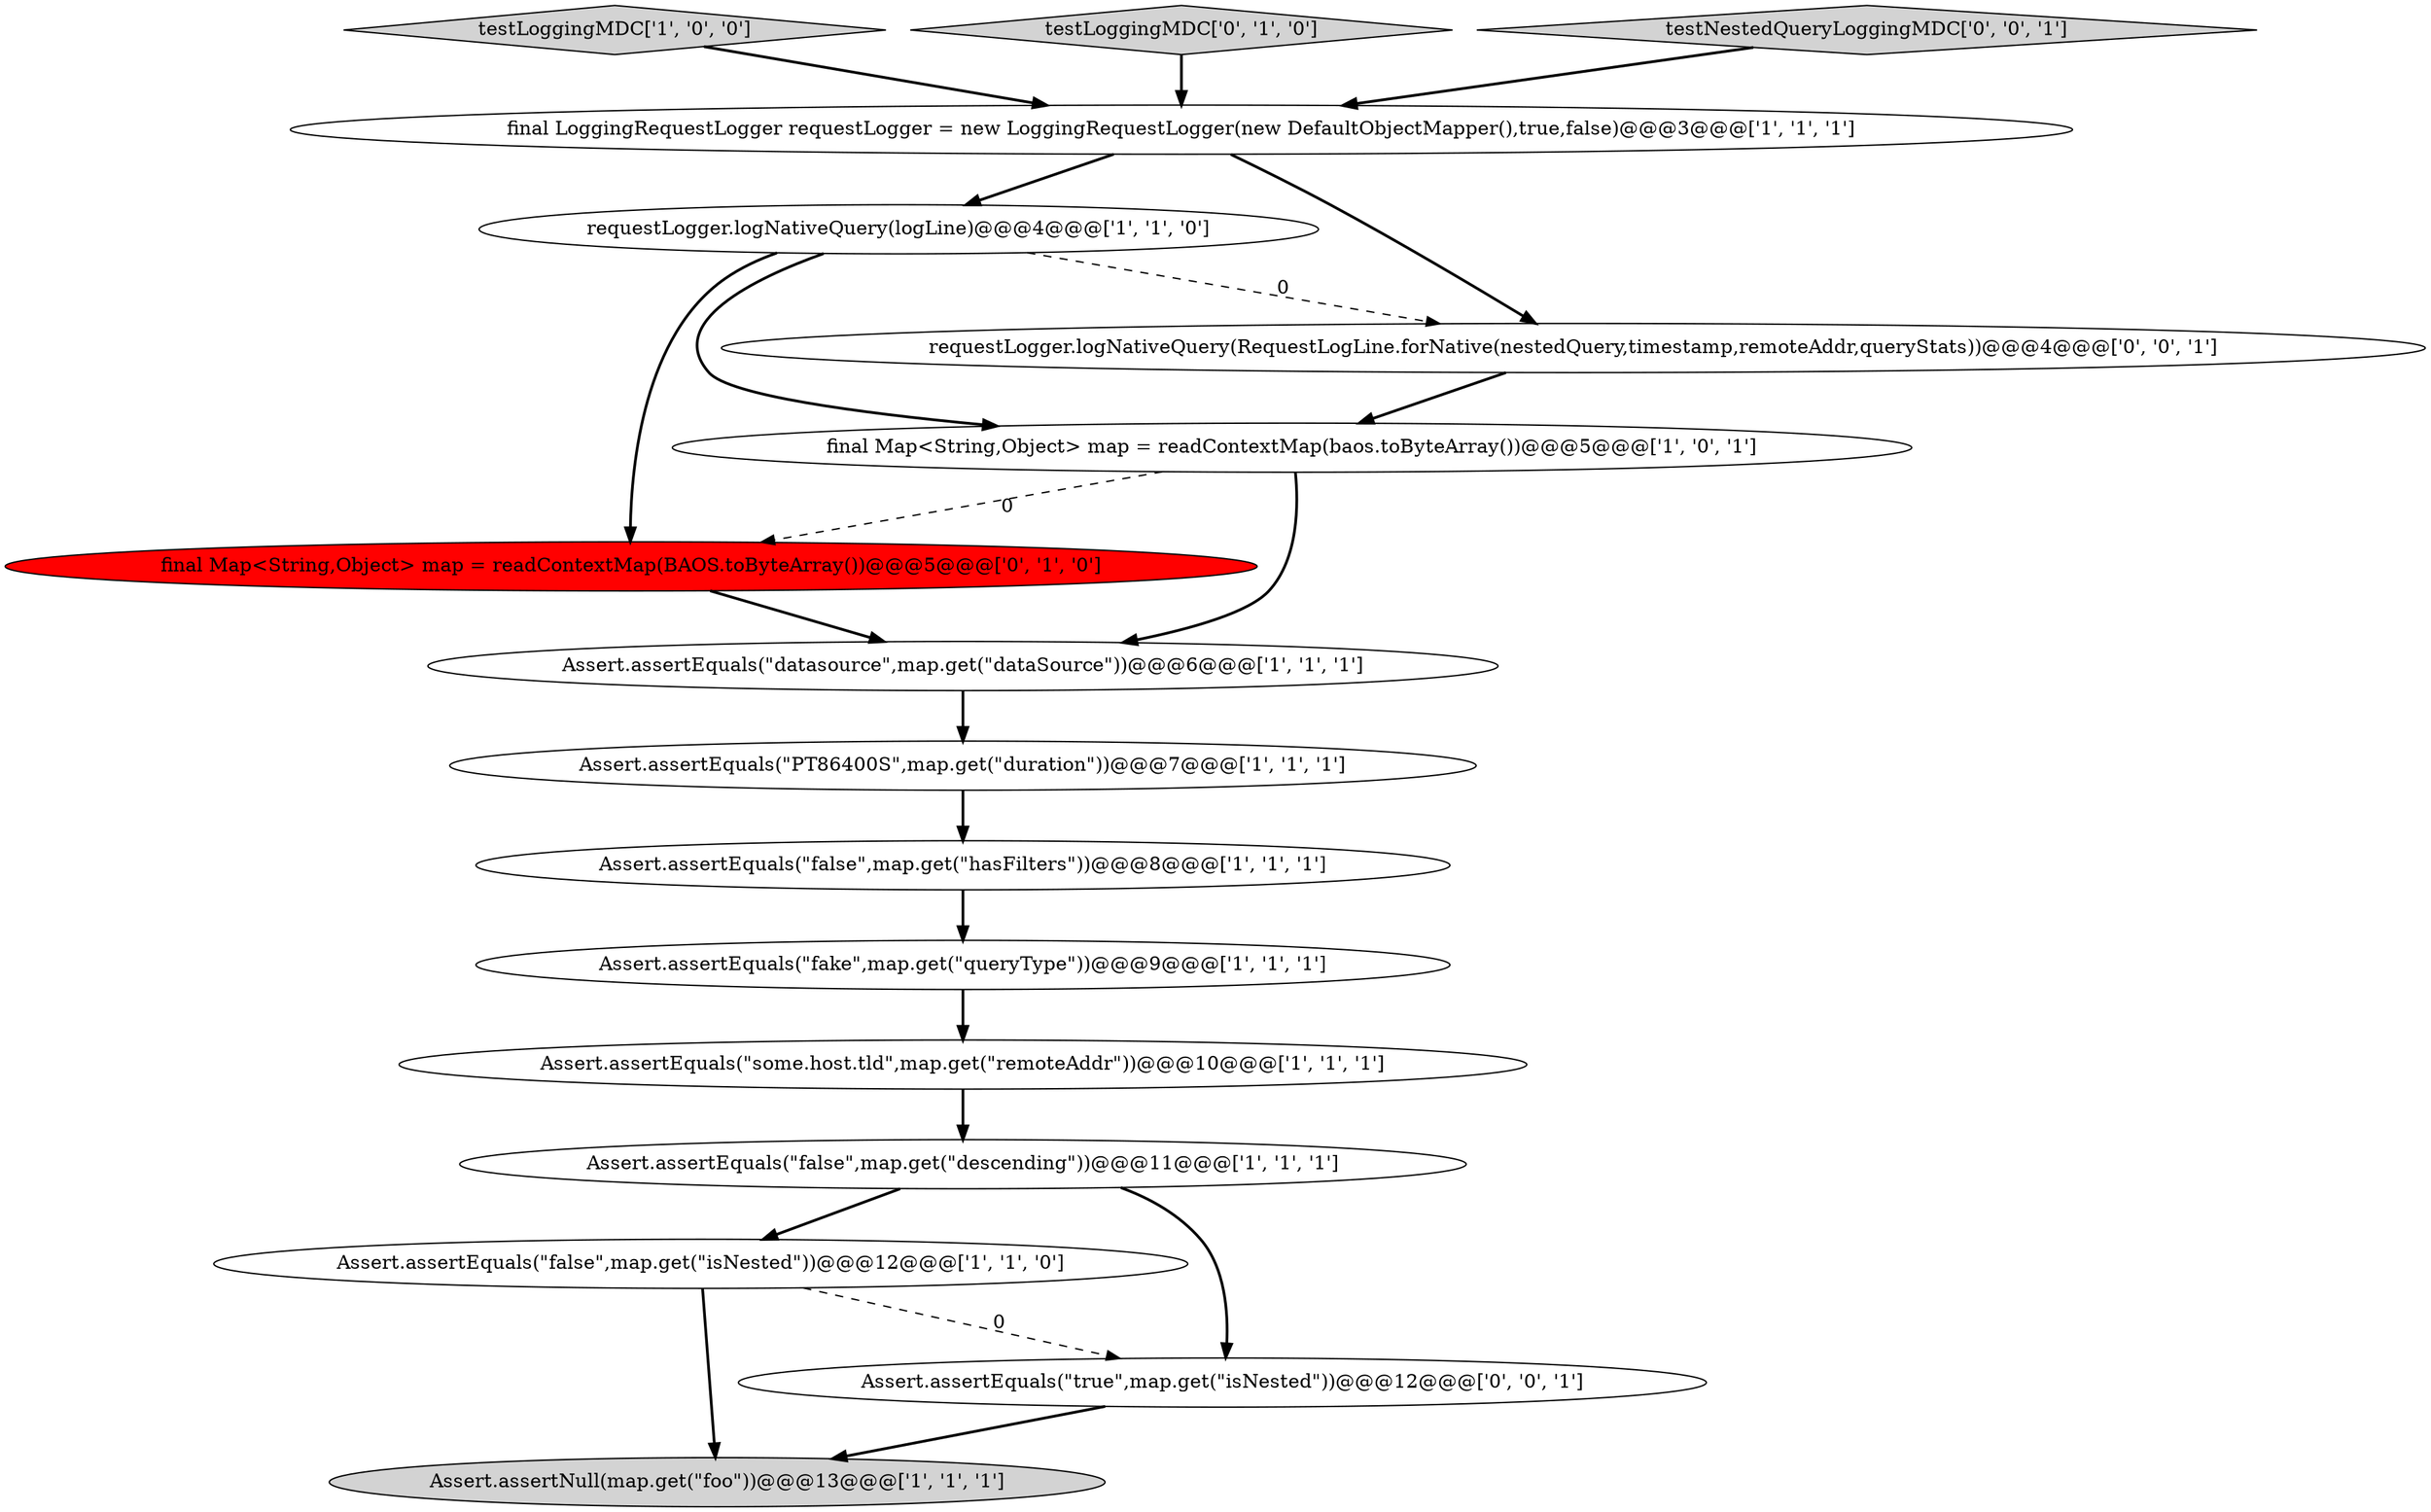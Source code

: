 digraph {
4 [style = filled, label = "requestLogger.logNativeQuery(logLine)@@@4@@@['1', '1', '0']", fillcolor = white, shape = ellipse image = "AAA0AAABBB1BBB"];
7 [style = filled, label = "Assert.assertEquals(\"PT86400S\",map.get(\"duration\"))@@@7@@@['1', '1', '1']", fillcolor = white, shape = ellipse image = "AAA0AAABBB1BBB"];
6 [style = filled, label = "testLoggingMDC['1', '0', '0']", fillcolor = lightgray, shape = diamond image = "AAA0AAABBB1BBB"];
9 [style = filled, label = "Assert.assertEquals(\"false\",map.get(\"hasFilters\"))@@@8@@@['1', '1', '1']", fillcolor = white, shape = ellipse image = "AAA0AAABBB1BBB"];
10 [style = filled, label = "Assert.assertEquals(\"false\",map.get(\"isNested\"))@@@12@@@['1', '1', '0']", fillcolor = white, shape = ellipse image = "AAA0AAABBB1BBB"];
3 [style = filled, label = "final LoggingRequestLogger requestLogger = new LoggingRequestLogger(new DefaultObjectMapper(),true,false)@@@3@@@['1', '1', '1']", fillcolor = white, shape = ellipse image = "AAA0AAABBB1BBB"];
14 [style = filled, label = "requestLogger.logNativeQuery(RequestLogLine.forNative(nestedQuery,timestamp,remoteAddr,queryStats))@@@4@@@['0', '0', '1']", fillcolor = white, shape = ellipse image = "AAA0AAABBB3BBB"];
15 [style = filled, label = "Assert.assertEquals(\"true\",map.get(\"isNested\"))@@@12@@@['0', '0', '1']", fillcolor = white, shape = ellipse image = "AAA0AAABBB3BBB"];
1 [style = filled, label = "Assert.assertEquals(\"datasource\",map.get(\"dataSource\"))@@@6@@@['1', '1', '1']", fillcolor = white, shape = ellipse image = "AAA0AAABBB1BBB"];
11 [style = filled, label = "Assert.assertNull(map.get(\"foo\"))@@@13@@@['1', '1', '1']", fillcolor = lightgray, shape = ellipse image = "AAA0AAABBB1BBB"];
13 [style = filled, label = "testLoggingMDC['0', '1', '0']", fillcolor = lightgray, shape = diamond image = "AAA0AAABBB2BBB"];
16 [style = filled, label = "testNestedQueryLoggingMDC['0', '0', '1']", fillcolor = lightgray, shape = diamond image = "AAA0AAABBB3BBB"];
2 [style = filled, label = "Assert.assertEquals(\"some.host.tld\",map.get(\"remoteAddr\"))@@@10@@@['1', '1', '1']", fillcolor = white, shape = ellipse image = "AAA0AAABBB1BBB"];
12 [style = filled, label = "final Map<String,Object> map = readContextMap(BAOS.toByteArray())@@@5@@@['0', '1', '0']", fillcolor = red, shape = ellipse image = "AAA1AAABBB2BBB"];
8 [style = filled, label = "Assert.assertEquals(\"fake\",map.get(\"queryType\"))@@@9@@@['1', '1', '1']", fillcolor = white, shape = ellipse image = "AAA0AAABBB1BBB"];
0 [style = filled, label = "final Map<String,Object> map = readContextMap(baos.toByteArray())@@@5@@@['1', '0', '1']", fillcolor = white, shape = ellipse image = "AAA0AAABBB1BBB"];
5 [style = filled, label = "Assert.assertEquals(\"false\",map.get(\"descending\"))@@@11@@@['1', '1', '1']", fillcolor = white, shape = ellipse image = "AAA0AAABBB1BBB"];
10->15 [style = dashed, label="0"];
16->3 [style = bold, label=""];
5->10 [style = bold, label=""];
6->3 [style = bold, label=""];
3->14 [style = bold, label=""];
5->15 [style = bold, label=""];
0->12 [style = dashed, label="0"];
9->8 [style = bold, label=""];
12->1 [style = bold, label=""];
3->4 [style = bold, label=""];
1->7 [style = bold, label=""];
4->0 [style = bold, label=""];
7->9 [style = bold, label=""];
15->11 [style = bold, label=""];
13->3 [style = bold, label=""];
8->2 [style = bold, label=""];
14->0 [style = bold, label=""];
0->1 [style = bold, label=""];
4->12 [style = bold, label=""];
4->14 [style = dashed, label="0"];
2->5 [style = bold, label=""];
10->11 [style = bold, label=""];
}
